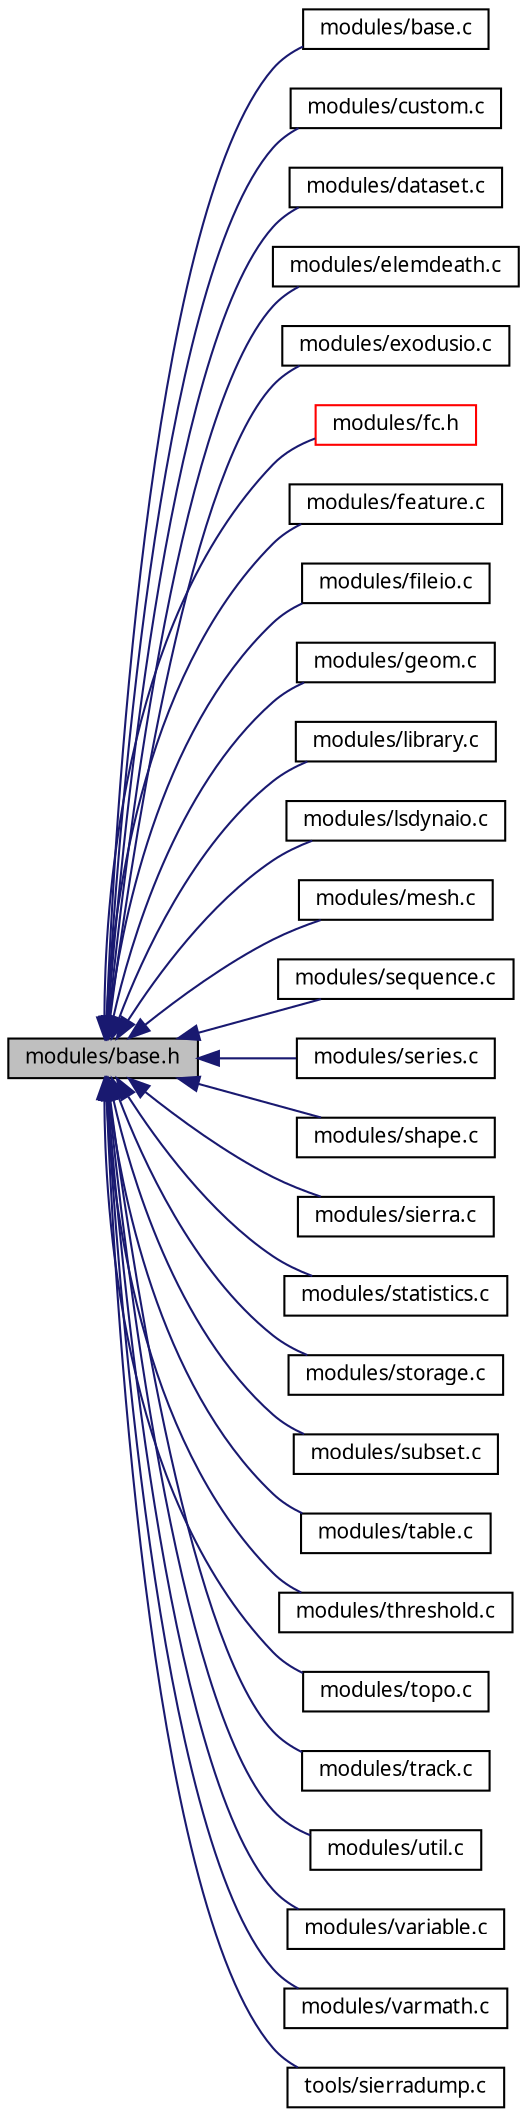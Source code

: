 digraph G
{
  edge [fontname="FreeSans.ttf",fontsize=10,labelfontname="FreeSans.ttf",labelfontsize=10];
  node [fontname="FreeSans.ttf",fontsize=10,shape=record];
  rankdir=LR;
  Node1 [label="modules/base.h",height=0.2,width=0.4,color="black", fillcolor="grey75", style="filled" fontcolor="black"];
  Node1 -> Node2 [dir=back,color="midnightblue",fontsize=10,style="solid",fontname="FreeSans.ttf"];
  Node2 [label="modules/base.c",height=0.2,width=0.4,color="black", fillcolor="white", style="filled",URL="$base_8c.html"];
  Node1 -> Node3 [dir=back,color="midnightblue",fontsize=10,style="solid",fontname="FreeSans.ttf"];
  Node3 [label="modules/custom.c",height=0.2,width=0.4,color="black", fillcolor="white", style="filled",URL="$custom_8c.html"];
  Node1 -> Node4 [dir=back,color="midnightblue",fontsize=10,style="solid",fontname="FreeSans.ttf"];
  Node4 [label="modules/dataset.c",height=0.2,width=0.4,color="black", fillcolor="white", style="filled",URL="$dataset_8c.html"];
  Node1 -> Node5 [dir=back,color="midnightblue",fontsize=10,style="solid",fontname="FreeSans.ttf"];
  Node5 [label="modules/elemdeath.c",height=0.2,width=0.4,color="black", fillcolor="white", style="filled",URL="$elemdeath_8c.html"];
  Node1 -> Node6 [dir=back,color="midnightblue",fontsize=10,style="solid",fontname="FreeSans.ttf"];
  Node6 [label="modules/exodusio.c",height=0.2,width=0.4,color="black", fillcolor="white", style="filled",URL="$exodusio_8c.html"];
  Node1 -> Node7 [dir=back,color="midnightblue",fontsize=10,style="solid",fontname="FreeSans.ttf"];
  Node7 [label="modules/fc.h",height=0.2,width=0.4,color="red", fillcolor="white", style="filled",URL="$fc_8h.html"];
  Node1 -> Node8 [dir=back,color="midnightblue",fontsize=10,style="solid",fontname="FreeSans.ttf"];
  Node8 [label="modules/feature.c",height=0.2,width=0.4,color="black", fillcolor="white", style="filled",URL="$feature_8c.html"];
  Node1 -> Node9 [dir=back,color="midnightblue",fontsize=10,style="solid",fontname="FreeSans.ttf"];
  Node9 [label="modules/fileio.c",height=0.2,width=0.4,color="black", fillcolor="white", style="filled",URL="$fileio_8c.html"];
  Node1 -> Node10 [dir=back,color="midnightblue",fontsize=10,style="solid",fontname="FreeSans.ttf"];
  Node10 [label="modules/geom.c",height=0.2,width=0.4,color="black", fillcolor="white", style="filled",URL="$geom_8c.html"];
  Node1 -> Node11 [dir=back,color="midnightblue",fontsize=10,style="solid",fontname="FreeSans.ttf"];
  Node11 [label="modules/library.c",height=0.2,width=0.4,color="black", fillcolor="white", style="filled",URL="$library_8c.html"];
  Node1 -> Node12 [dir=back,color="midnightblue",fontsize=10,style="solid",fontname="FreeSans.ttf"];
  Node12 [label="modules/lsdynaio.c",height=0.2,width=0.4,color="black", fillcolor="white", style="filled",URL="$lsdynaio_8c.html"];
  Node1 -> Node13 [dir=back,color="midnightblue",fontsize=10,style="solid",fontname="FreeSans.ttf"];
  Node13 [label="modules/mesh.c",height=0.2,width=0.4,color="black", fillcolor="white", style="filled",URL="$mesh_8c.html"];
  Node1 -> Node14 [dir=back,color="midnightblue",fontsize=10,style="solid",fontname="FreeSans.ttf"];
  Node14 [label="modules/sequence.c",height=0.2,width=0.4,color="black", fillcolor="white", style="filled",URL="$sequence_8c.html"];
  Node1 -> Node15 [dir=back,color="midnightblue",fontsize=10,style="solid",fontname="FreeSans.ttf"];
  Node15 [label="modules/series.c",height=0.2,width=0.4,color="black", fillcolor="white", style="filled",URL="$series_8c.html"];
  Node1 -> Node16 [dir=back,color="midnightblue",fontsize=10,style="solid",fontname="FreeSans.ttf"];
  Node16 [label="modules/shape.c",height=0.2,width=0.4,color="black", fillcolor="white", style="filled",URL="$shape_8c.html"];
  Node1 -> Node17 [dir=back,color="midnightblue",fontsize=10,style="solid",fontname="FreeSans.ttf"];
  Node17 [label="modules/sierra.c",height=0.2,width=0.4,color="black", fillcolor="white", style="filled",URL="$sierra_8c.html"];
  Node1 -> Node18 [dir=back,color="midnightblue",fontsize=10,style="solid",fontname="FreeSans.ttf"];
  Node18 [label="modules/statistics.c",height=0.2,width=0.4,color="black", fillcolor="white", style="filled",URL="$statistics_8c.html"];
  Node1 -> Node19 [dir=back,color="midnightblue",fontsize=10,style="solid",fontname="FreeSans.ttf"];
  Node19 [label="modules/storage.c",height=0.2,width=0.4,color="black", fillcolor="white", style="filled",URL="$storage_8c.html"];
  Node1 -> Node20 [dir=back,color="midnightblue",fontsize=10,style="solid",fontname="FreeSans.ttf"];
  Node20 [label="modules/subset.c",height=0.2,width=0.4,color="black", fillcolor="white", style="filled",URL="$subset_8c.html"];
  Node1 -> Node21 [dir=back,color="midnightblue",fontsize=10,style="solid",fontname="FreeSans.ttf"];
  Node21 [label="modules/table.c",height=0.2,width=0.4,color="black", fillcolor="white", style="filled",URL="$table_8c.html"];
  Node1 -> Node22 [dir=back,color="midnightblue",fontsize=10,style="solid",fontname="FreeSans.ttf"];
  Node22 [label="modules/threshold.c",height=0.2,width=0.4,color="black", fillcolor="white", style="filled",URL="$threshold_8c.html"];
  Node1 -> Node23 [dir=back,color="midnightblue",fontsize=10,style="solid",fontname="FreeSans.ttf"];
  Node23 [label="modules/topo.c",height=0.2,width=0.4,color="black", fillcolor="white", style="filled",URL="$topo_8c.html"];
  Node1 -> Node24 [dir=back,color="midnightblue",fontsize=10,style="solid",fontname="FreeSans.ttf"];
  Node24 [label="modules/track.c",height=0.2,width=0.4,color="black", fillcolor="white", style="filled",URL="$track_8c.html"];
  Node1 -> Node25 [dir=back,color="midnightblue",fontsize=10,style="solid",fontname="FreeSans.ttf"];
  Node25 [label="modules/util.c",height=0.2,width=0.4,color="black", fillcolor="white", style="filled",URL="$util_8c.html"];
  Node1 -> Node26 [dir=back,color="midnightblue",fontsize=10,style="solid",fontname="FreeSans.ttf"];
  Node26 [label="modules/variable.c",height=0.2,width=0.4,color="black", fillcolor="white", style="filled",URL="$variable_8c.html"];
  Node1 -> Node27 [dir=back,color="midnightblue",fontsize=10,style="solid",fontname="FreeSans.ttf"];
  Node27 [label="modules/varmath.c",height=0.2,width=0.4,color="black", fillcolor="white", style="filled",URL="$varmath_8c.html"];
  Node1 -> Node28 [dir=back,color="midnightblue",fontsize=10,style="solid",fontname="FreeSans.ttf"];
  Node28 [label="tools/sierradump.c",height=0.2,width=0.4,color="black", fillcolor="white", style="filled",URL="$sierradump_8c.html"];
}
